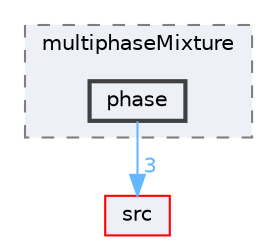 digraph "applications/solvers/multiphase/multiphaseInterFoam/multiphaseMixture/phase"
{
 // LATEX_PDF_SIZE
  bgcolor="transparent";
  edge [fontname=Helvetica,fontsize=10,labelfontname=Helvetica,labelfontsize=10];
  node [fontname=Helvetica,fontsize=10,shape=box,height=0.2,width=0.4];
  compound=true
  subgraph clusterdir_82dbfbb4da0894ef5654412ef5113adf {
    graph [ bgcolor="#edf0f7", pencolor="grey50", label="multiphaseMixture", fontname=Helvetica,fontsize=10 style="filled,dashed", URL="dir_82dbfbb4da0894ef5654412ef5113adf.html",tooltip=""]
  dir_ef6c35832a49784b6b1b0053e6100eca [label="phase", fillcolor="#edf0f7", color="grey25", style="filled,bold", URL="dir_ef6c35832a49784b6b1b0053e6100eca.html",tooltip=""];
  }
  dir_68267d1309a1af8e8297ef4c3efbcdba [label="src", fillcolor="#edf0f7", color="red", style="filled", URL="dir_68267d1309a1af8e8297ef4c3efbcdba.html",tooltip=""];
  dir_ef6c35832a49784b6b1b0053e6100eca->dir_68267d1309a1af8e8297ef4c3efbcdba [headlabel="3", labeldistance=1.5 headhref="dir_002872_003729.html" href="dir_002872_003729.html" color="steelblue1" fontcolor="steelblue1"];
}
